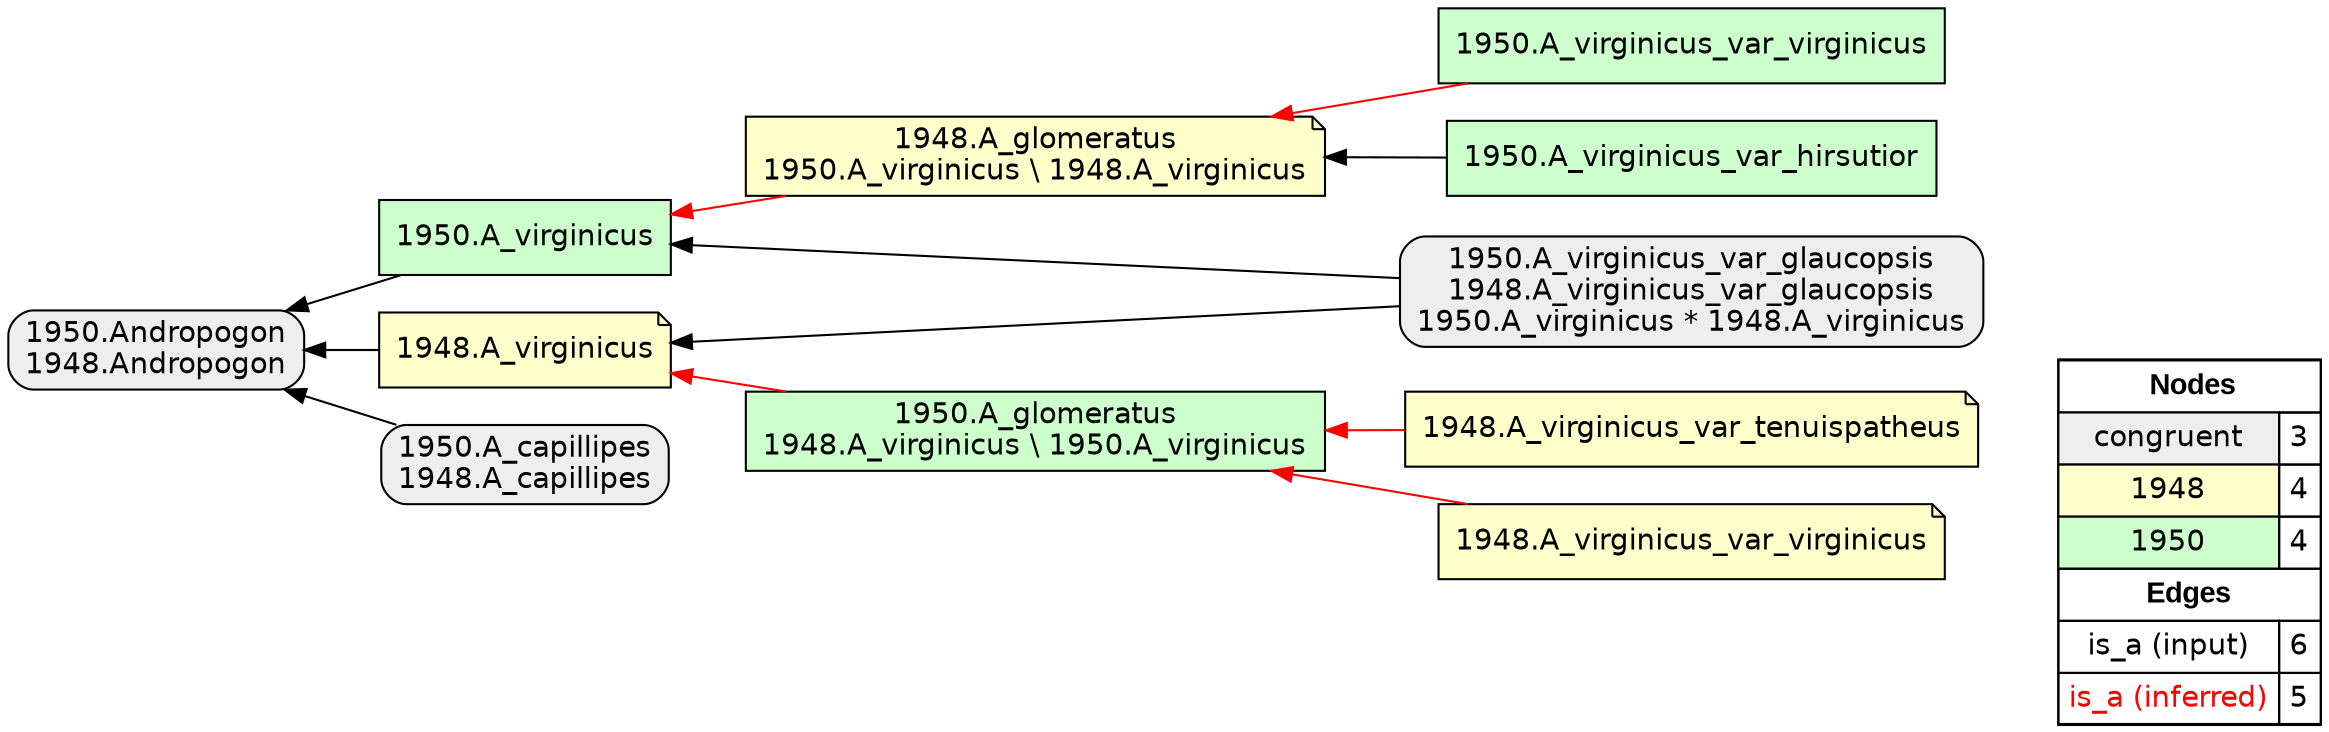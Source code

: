 digraph{
rankdir=RL
node[shape=box style="filled,rounded" fillcolor="#EEEEEE" fontname="helvetica"] 
"1950.A_virginicus_var_glaucopsis\n1948.A_virginicus_var_glaucopsis\n1950.A_virginicus * 1948.A_virginicus"
"1950.A_capillipes\n1948.A_capillipes"
"1950.Andropogon\n1948.Andropogon"
node[shape=note style=filled fillcolor="#FFFFCC" fontname="helvetica"] 
"1948.A_glomeratus\n1950.A_virginicus \\ 1948.A_virginicus"
"1948.A_virginicus_var_virginicus"
"1948.A_virginicus"
"1948.A_virginicus_var_tenuispatheus"
node[shape=box style=filled fillcolor="#CCFFCC" fontname="helvetica"] 
"1950.A_glomeratus\n1948.A_virginicus \\ 1950.A_virginicus"
"1950.A_virginicus_var_hirsutior"
"1950.A_virginicus_var_virginicus"
"1950.A_virginicus"
edge[arrowhead=normal style=dotted color="#000000" constraint=true penwidth=1]
edge[arrowhead=normal style=solid color="#000000" constraint=true penwidth=1]
"1948.A_virginicus" -> "1950.Andropogon\n1948.Andropogon"
"1950.A_virginicus_var_hirsutior" -> "1948.A_glomeratus\n1950.A_virginicus \\ 1948.A_virginicus"
"1950.A_capillipes\n1948.A_capillipes" -> "1950.Andropogon\n1948.Andropogon"
"1950.A_virginicus" -> "1950.Andropogon\n1948.Andropogon"
"1950.A_virginicus_var_glaucopsis\n1948.A_virginicus_var_glaucopsis\n1950.A_virginicus * 1948.A_virginicus" -> "1948.A_virginicus"
"1950.A_virginicus_var_glaucopsis\n1948.A_virginicus_var_glaucopsis\n1950.A_virginicus * 1948.A_virginicus" -> "1950.A_virginicus"
edge[arrowhead=normal style=solid color="#FF0000" constraint=true penwidth=1]
"1950.A_virginicus_var_virginicus" -> "1948.A_glomeratus\n1950.A_virginicus \\ 1948.A_virginicus"
"1950.A_glomeratus\n1948.A_virginicus \\ 1950.A_virginicus" -> "1948.A_virginicus"
"1948.A_virginicus_var_tenuispatheus" -> "1950.A_glomeratus\n1948.A_virginicus \\ 1950.A_virginicus"
"1948.A_glomeratus\n1950.A_virginicus \\ 1948.A_virginicus" -> "1950.A_virginicus"
"1948.A_virginicus_var_virginicus" -> "1950.A_glomeratus\n1948.A_virginicus \\ 1950.A_virginicus"
node[shape=box] 
{rank=source Legend [fillcolor= white margin=0 label=< 
 <TABLE BORDER="0" CELLBORDER="1" CELLSPACING="0" CELLPADDING="4"> 
<TR> <TD COLSPAN="2"><font face="Arial Black"> Nodes</font></TD> </TR> 
<TR> 
 <TD bgcolor="#EEEEEE" fontname="helvetica">congruent</TD> 
 <TD>3</TD> 
 </TR> 
<TR> 
 <TD bgcolor="#FFFFCC" fontname="helvetica">1948</TD> 
 <TD>4</TD> 
 </TR> 
<TR> 
 <TD bgcolor="#CCFFCC" fontname="helvetica">1950</TD> 
 <TD>4</TD> 
 </TR> 
<TR> <TD COLSPAN="2"><font face = "Arial Black"> Edges </font></TD> </TR> 
<TR> 
 <TD><font color ="#000000">is_a (input)</font></TD><TD>6</TD>
</TR>
<TR> 
 <TD><font color ="#FF0000">is_a (inferred)</font></TD><TD>5</TD>
</TR>
</TABLE> 
 >] } 
}